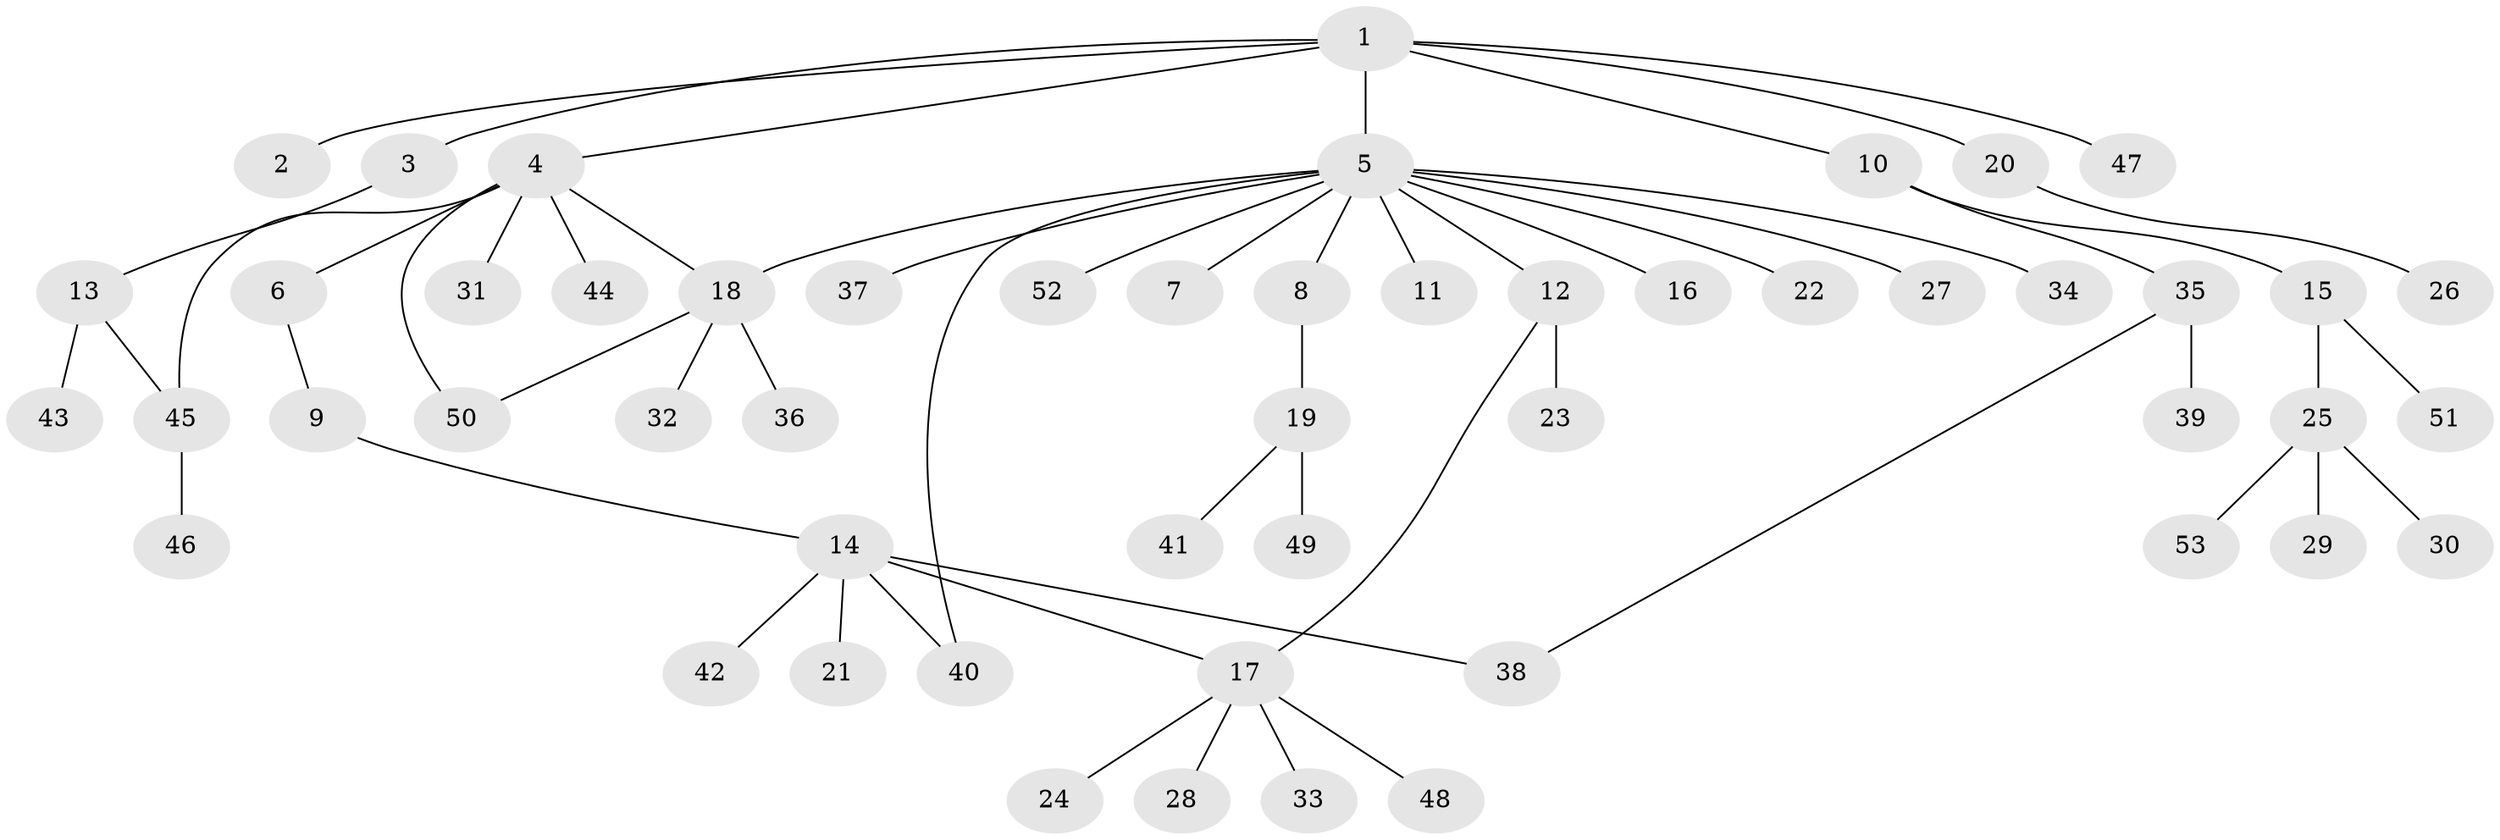 // Generated by graph-tools (version 1.1) at 2025/35/03/09/25 02:35:42]
// undirected, 53 vertices, 58 edges
graph export_dot {
graph [start="1"]
  node [color=gray90,style=filled];
  1;
  2;
  3;
  4;
  5;
  6;
  7;
  8;
  9;
  10;
  11;
  12;
  13;
  14;
  15;
  16;
  17;
  18;
  19;
  20;
  21;
  22;
  23;
  24;
  25;
  26;
  27;
  28;
  29;
  30;
  31;
  32;
  33;
  34;
  35;
  36;
  37;
  38;
  39;
  40;
  41;
  42;
  43;
  44;
  45;
  46;
  47;
  48;
  49;
  50;
  51;
  52;
  53;
  1 -- 2;
  1 -- 3;
  1 -- 4;
  1 -- 5;
  1 -- 10;
  1 -- 20;
  1 -- 47;
  3 -- 13;
  4 -- 6;
  4 -- 18;
  4 -- 31;
  4 -- 44;
  4 -- 45;
  4 -- 50;
  5 -- 7;
  5 -- 8;
  5 -- 11;
  5 -- 12;
  5 -- 16;
  5 -- 18;
  5 -- 22;
  5 -- 27;
  5 -- 34;
  5 -- 37;
  5 -- 40;
  5 -- 52;
  6 -- 9;
  8 -- 19;
  9 -- 14;
  10 -- 15;
  10 -- 35;
  12 -- 17;
  12 -- 23;
  13 -- 43;
  13 -- 45;
  14 -- 17;
  14 -- 21;
  14 -- 38;
  14 -- 40;
  14 -- 42;
  15 -- 25;
  15 -- 51;
  17 -- 24;
  17 -- 28;
  17 -- 33;
  17 -- 48;
  18 -- 32;
  18 -- 36;
  18 -- 50;
  19 -- 41;
  19 -- 49;
  20 -- 26;
  25 -- 29;
  25 -- 30;
  25 -- 53;
  35 -- 38;
  35 -- 39;
  45 -- 46;
}

